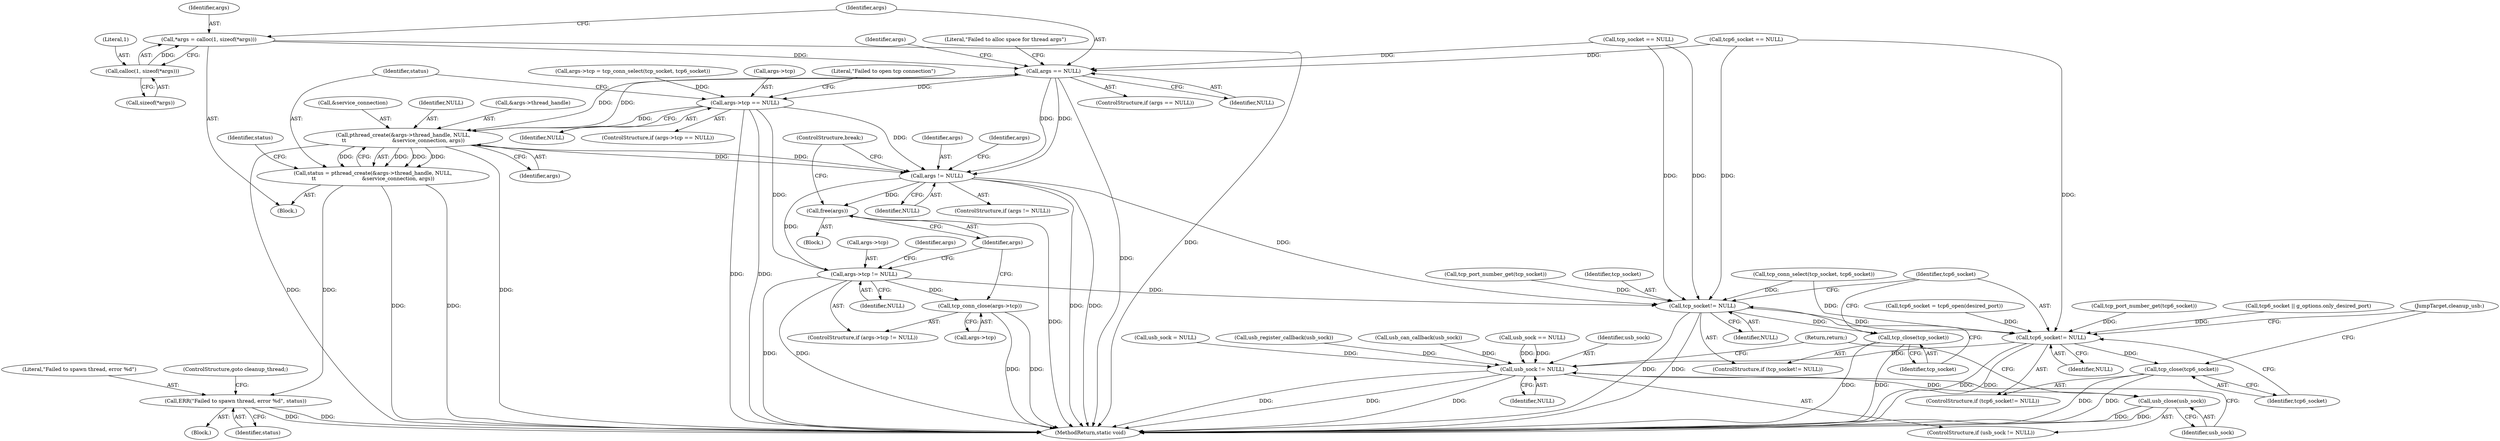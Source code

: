 digraph "0_ippusbxd_46844402bca7a38fc224483ba6f0a93c4613203f@API" {
"1000254" [label="(Call,*args = calloc(1, sizeof(*args)))"];
"1000256" [label="(Call,calloc(1, sizeof(*args)))"];
"1000262" [label="(Call,args == NULL)"];
"1000282" [label="(Call,args->tcp == NULL)"];
"1000294" [label="(Call,pthread_create(&args->thread_handle, NULL,\n\t\t                            &service_connection, args))"];
"1000292" [label="(Call,status = pthread_create(&args->thread_handle, NULL,\n\t\t                            &service_connection, args))"];
"1000306" [label="(Call,ERR(\"Failed to spawn thread, error %d\", status))"];
"1000313" [label="(Call,args != NULL)"];
"1000318" [label="(Call,args->tcp != NULL)"];
"1000323" [label="(Call,tcp_conn_close(args->tcp))"];
"1000332" [label="(Call,tcp_socket!= NULL)"];
"1000335" [label="(Call,tcp_close(tcp_socket))"];
"1000338" [label="(Call,tcp6_socket!= NULL)"];
"1000341" [label="(Call,tcp_close(tcp6_socket))"];
"1000345" [label="(Call,usb_sock != NULL)"];
"1000348" [label="(Call,usb_close(usb_sock))"];
"1000327" [label="(Call,free(args))"];
"1000312" [label="(ControlStructure,if (args != NULL))"];
"1000347" [label="(Identifier,NULL)"];
"1000247" [label="(Call,usb_can_callback(usb_sock))"];
"1000351" [label="(MethodReturn,static void)"];
"1000261" [label="(ControlStructure,if (args == NULL))"];
"1000318" [label="(Call,args->tcp != NULL)"];
"1000252" [label="(Block,)"];
"1000283" [label="(Call,args->tcp)"];
"1000308" [label="(Identifier,status)"];
"1000289" [label="(Literal,\"Failed to open tcp connection\")"];
"1000305" [label="(Block,)"];
"1000258" [label="(Call,sizeof(*args))"];
"1000307" [label="(Literal,\"Failed to spawn thread, error %d\")"];
"1000151" [label="(Call,tcp6_socket || g_options.only_desired_port)"];
"1000339" [label="(Identifier,tcp6_socket)"];
"1000121" [label="(Call,usb_sock = NULL)"];
"1000295" [label="(Call,&args->thread_handle)"];
"1000324" [label="(Call,args->tcp)"];
"1000323" [label="(Call,tcp_conn_close(args->tcp))"];
"1000294" [label="(Call,pthread_create(&args->thread_handle, NULL,\n\t\t                            &service_connection, args))"];
"1000306" [label="(Call,ERR(\"Failed to spawn thread, error %d\", status))"];
"1000329" [label="(ControlStructure,break;)"];
"1000327" [label="(Call,free(args))"];
"1000317" [label="(ControlStructure,if (args->tcp != NULL))"];
"1000349" [label="(Identifier,usb_sock)"];
"1000254" [label="(Call,*args = calloc(1, sizeof(*args)))"];
"1000302" [label="(Identifier,args)"];
"1000332" [label="(Call,tcp_socket!= NULL)"];
"1000340" [label="(Identifier,NULL)"];
"1000175" [label="(Call,tcp_socket == NULL)"];
"1000192" [label="(Call,tcp_port_number_get(tcp6_socket))"];
"1000178" [label="(Call,tcp6_socket == NULL)"];
"1000342" [label="(Identifier,tcp6_socket)"];
"1000300" [label="(Call,&service_connection)"];
"1000304" [label="(Identifier,status)"];
"1000282" [label="(Call,args->tcp == NULL)"];
"1000292" [label="(Call,status = pthread_create(&args->thread_handle, NULL,\n\t\t                            &service_connection, args))"];
"1000257" [label="(Literal,1)"];
"1000264" [label="(Identifier,NULL)"];
"1000255" [label="(Identifier,args)"];
"1000262" [label="(Call,args == NULL)"];
"1000313" [label="(Call,args != NULL)"];
"1000336" [label="(Identifier,tcp_socket)"];
"1000335" [label="(Call,tcp_close(tcp_socket))"];
"1000343" [label="(JumpTarget,cleanup_usb:)"];
"1000249" [label="(Call,usb_register_callback(usb_sock))"];
"1000286" [label="(Identifier,NULL)"];
"1000331" [label="(ControlStructure,if (tcp_socket!= NULL))"];
"1000350" [label="(Return,return;)"];
"1000337" [label="(ControlStructure,if (tcp6_socket!= NULL))"];
"1000293" [label="(Identifier,status)"];
"1000316" [label="(Block,)"];
"1000187" [label="(Call,tcp_port_number_get(tcp_socket))"];
"1000278" [label="(Call,tcp_conn_select(tcp_socket, tcp6_socket))"];
"1000267" [label="(Literal,\"Failed to alloc space for thread args\")"];
"1000341" [label="(Call,tcp_close(tcp6_socket))"];
"1000345" [label="(Call,usb_sock != NULL)"];
"1000338" [label="(Call,tcp6_socket!= NULL)"];
"1000263" [label="(Identifier,args)"];
"1000319" [label="(Call,args->tcp)"];
"1000328" [label="(Identifier,args)"];
"1000334" [label="(Identifier,NULL)"];
"1000299" [label="(Identifier,NULL)"];
"1000116" [label="(Call,usb_sock == NULL)"];
"1000256" [label="(Call,calloc(1, sizeof(*args)))"];
"1000271" [label="(Identifier,args)"];
"1000333" [label="(Identifier,tcp_socket)"];
"1000346" [label="(Identifier,usb_sock)"];
"1000322" [label="(Identifier,NULL)"];
"1000315" [label="(Identifier,NULL)"];
"1000314" [label="(Identifier,args)"];
"1000344" [label="(ControlStructure,if (usb_sock != NULL))"];
"1000348" [label="(Call,usb_close(usb_sock))"];
"1000281" [label="(ControlStructure,if (args->tcp == NULL))"];
"1000320" [label="(Identifier,args)"];
"1000325" [label="(Identifier,args)"];
"1000274" [label="(Call,args->tcp = tcp_conn_select(tcp_socket, tcp6_socket))"];
"1000309" [label="(ControlStructure,goto cleanup_thread;)"];
"1000144" [label="(Call,tcp6_socket = tcp6_open(desired_port))"];
"1000254" -> "1000252"  [label="AST: "];
"1000254" -> "1000256"  [label="CFG: "];
"1000255" -> "1000254"  [label="AST: "];
"1000256" -> "1000254"  [label="AST: "];
"1000263" -> "1000254"  [label="CFG: "];
"1000254" -> "1000351"  [label="DDG: "];
"1000256" -> "1000254"  [label="DDG: "];
"1000254" -> "1000262"  [label="DDG: "];
"1000256" -> "1000258"  [label="CFG: "];
"1000257" -> "1000256"  [label="AST: "];
"1000258" -> "1000256"  [label="AST: "];
"1000262" -> "1000261"  [label="AST: "];
"1000262" -> "1000264"  [label="CFG: "];
"1000263" -> "1000262"  [label="AST: "];
"1000264" -> "1000262"  [label="AST: "];
"1000267" -> "1000262"  [label="CFG: "];
"1000271" -> "1000262"  [label="CFG: "];
"1000262" -> "1000351"  [label="DDG: "];
"1000294" -> "1000262"  [label="DDG: "];
"1000178" -> "1000262"  [label="DDG: "];
"1000175" -> "1000262"  [label="DDG: "];
"1000262" -> "1000282"  [label="DDG: "];
"1000262" -> "1000294"  [label="DDG: "];
"1000262" -> "1000313"  [label="DDG: "];
"1000262" -> "1000313"  [label="DDG: "];
"1000282" -> "1000281"  [label="AST: "];
"1000282" -> "1000286"  [label="CFG: "];
"1000283" -> "1000282"  [label="AST: "];
"1000286" -> "1000282"  [label="AST: "];
"1000289" -> "1000282"  [label="CFG: "];
"1000293" -> "1000282"  [label="CFG: "];
"1000282" -> "1000351"  [label="DDG: "];
"1000282" -> "1000351"  [label="DDG: "];
"1000274" -> "1000282"  [label="DDG: "];
"1000282" -> "1000294"  [label="DDG: "];
"1000282" -> "1000313"  [label="DDG: "];
"1000282" -> "1000318"  [label="DDG: "];
"1000294" -> "1000292"  [label="AST: "];
"1000294" -> "1000302"  [label="CFG: "];
"1000295" -> "1000294"  [label="AST: "];
"1000299" -> "1000294"  [label="AST: "];
"1000300" -> "1000294"  [label="AST: "];
"1000302" -> "1000294"  [label="AST: "];
"1000292" -> "1000294"  [label="CFG: "];
"1000294" -> "1000351"  [label="DDG: "];
"1000294" -> "1000351"  [label="DDG: "];
"1000294" -> "1000292"  [label="DDG: "];
"1000294" -> "1000292"  [label="DDG: "];
"1000294" -> "1000292"  [label="DDG: "];
"1000294" -> "1000292"  [label="DDG: "];
"1000294" -> "1000313"  [label="DDG: "];
"1000294" -> "1000313"  [label="DDG: "];
"1000292" -> "1000252"  [label="AST: "];
"1000293" -> "1000292"  [label="AST: "];
"1000304" -> "1000292"  [label="CFG: "];
"1000292" -> "1000351"  [label="DDG: "];
"1000292" -> "1000351"  [label="DDG: "];
"1000292" -> "1000306"  [label="DDG: "];
"1000306" -> "1000305"  [label="AST: "];
"1000306" -> "1000308"  [label="CFG: "];
"1000307" -> "1000306"  [label="AST: "];
"1000308" -> "1000306"  [label="AST: "];
"1000309" -> "1000306"  [label="CFG: "];
"1000306" -> "1000351"  [label="DDG: "];
"1000306" -> "1000351"  [label="DDG: "];
"1000313" -> "1000312"  [label="AST: "];
"1000313" -> "1000315"  [label="CFG: "];
"1000314" -> "1000313"  [label="AST: "];
"1000315" -> "1000313"  [label="AST: "];
"1000320" -> "1000313"  [label="CFG: "];
"1000329" -> "1000313"  [label="CFG: "];
"1000313" -> "1000351"  [label="DDG: "];
"1000313" -> "1000351"  [label="DDG: "];
"1000313" -> "1000318"  [label="DDG: "];
"1000313" -> "1000327"  [label="DDG: "];
"1000313" -> "1000332"  [label="DDG: "];
"1000318" -> "1000317"  [label="AST: "];
"1000318" -> "1000322"  [label="CFG: "];
"1000319" -> "1000318"  [label="AST: "];
"1000322" -> "1000318"  [label="AST: "];
"1000325" -> "1000318"  [label="CFG: "];
"1000328" -> "1000318"  [label="CFG: "];
"1000318" -> "1000351"  [label="DDG: "];
"1000318" -> "1000351"  [label="DDG: "];
"1000318" -> "1000323"  [label="DDG: "];
"1000318" -> "1000332"  [label="DDG: "];
"1000323" -> "1000317"  [label="AST: "];
"1000323" -> "1000324"  [label="CFG: "];
"1000324" -> "1000323"  [label="AST: "];
"1000328" -> "1000323"  [label="CFG: "];
"1000323" -> "1000351"  [label="DDG: "];
"1000323" -> "1000351"  [label="DDG: "];
"1000332" -> "1000331"  [label="AST: "];
"1000332" -> "1000334"  [label="CFG: "];
"1000333" -> "1000332"  [label="AST: "];
"1000334" -> "1000332"  [label="AST: "];
"1000336" -> "1000332"  [label="CFG: "];
"1000339" -> "1000332"  [label="CFG: "];
"1000332" -> "1000351"  [label="DDG: "];
"1000332" -> "1000351"  [label="DDG: "];
"1000187" -> "1000332"  [label="DDG: "];
"1000175" -> "1000332"  [label="DDG: "];
"1000175" -> "1000332"  [label="DDG: "];
"1000278" -> "1000332"  [label="DDG: "];
"1000178" -> "1000332"  [label="DDG: "];
"1000332" -> "1000335"  [label="DDG: "];
"1000332" -> "1000338"  [label="DDG: "];
"1000335" -> "1000331"  [label="AST: "];
"1000335" -> "1000336"  [label="CFG: "];
"1000336" -> "1000335"  [label="AST: "];
"1000339" -> "1000335"  [label="CFG: "];
"1000335" -> "1000351"  [label="DDG: "];
"1000335" -> "1000351"  [label="DDG: "];
"1000338" -> "1000337"  [label="AST: "];
"1000338" -> "1000340"  [label="CFG: "];
"1000339" -> "1000338"  [label="AST: "];
"1000340" -> "1000338"  [label="AST: "];
"1000342" -> "1000338"  [label="CFG: "];
"1000343" -> "1000338"  [label="CFG: "];
"1000338" -> "1000351"  [label="DDG: "];
"1000338" -> "1000351"  [label="DDG: "];
"1000278" -> "1000338"  [label="DDG: "];
"1000178" -> "1000338"  [label="DDG: "];
"1000151" -> "1000338"  [label="DDG: "];
"1000192" -> "1000338"  [label="DDG: "];
"1000144" -> "1000338"  [label="DDG: "];
"1000338" -> "1000341"  [label="DDG: "];
"1000338" -> "1000345"  [label="DDG: "];
"1000341" -> "1000337"  [label="AST: "];
"1000341" -> "1000342"  [label="CFG: "];
"1000342" -> "1000341"  [label="AST: "];
"1000343" -> "1000341"  [label="CFG: "];
"1000341" -> "1000351"  [label="DDG: "];
"1000341" -> "1000351"  [label="DDG: "];
"1000345" -> "1000344"  [label="AST: "];
"1000345" -> "1000347"  [label="CFG: "];
"1000346" -> "1000345"  [label="AST: "];
"1000347" -> "1000345"  [label="AST: "];
"1000349" -> "1000345"  [label="CFG: "];
"1000350" -> "1000345"  [label="CFG: "];
"1000345" -> "1000351"  [label="DDG: "];
"1000345" -> "1000351"  [label="DDG: "];
"1000345" -> "1000351"  [label="DDG: "];
"1000121" -> "1000345"  [label="DDG: "];
"1000249" -> "1000345"  [label="DDG: "];
"1000247" -> "1000345"  [label="DDG: "];
"1000116" -> "1000345"  [label="DDG: "];
"1000116" -> "1000345"  [label="DDG: "];
"1000345" -> "1000348"  [label="DDG: "];
"1000348" -> "1000344"  [label="AST: "];
"1000348" -> "1000349"  [label="CFG: "];
"1000349" -> "1000348"  [label="AST: "];
"1000350" -> "1000348"  [label="CFG: "];
"1000348" -> "1000351"  [label="DDG: "];
"1000348" -> "1000351"  [label="DDG: "];
"1000327" -> "1000316"  [label="AST: "];
"1000327" -> "1000328"  [label="CFG: "];
"1000328" -> "1000327"  [label="AST: "];
"1000329" -> "1000327"  [label="CFG: "];
"1000327" -> "1000351"  [label="DDG: "];
}
